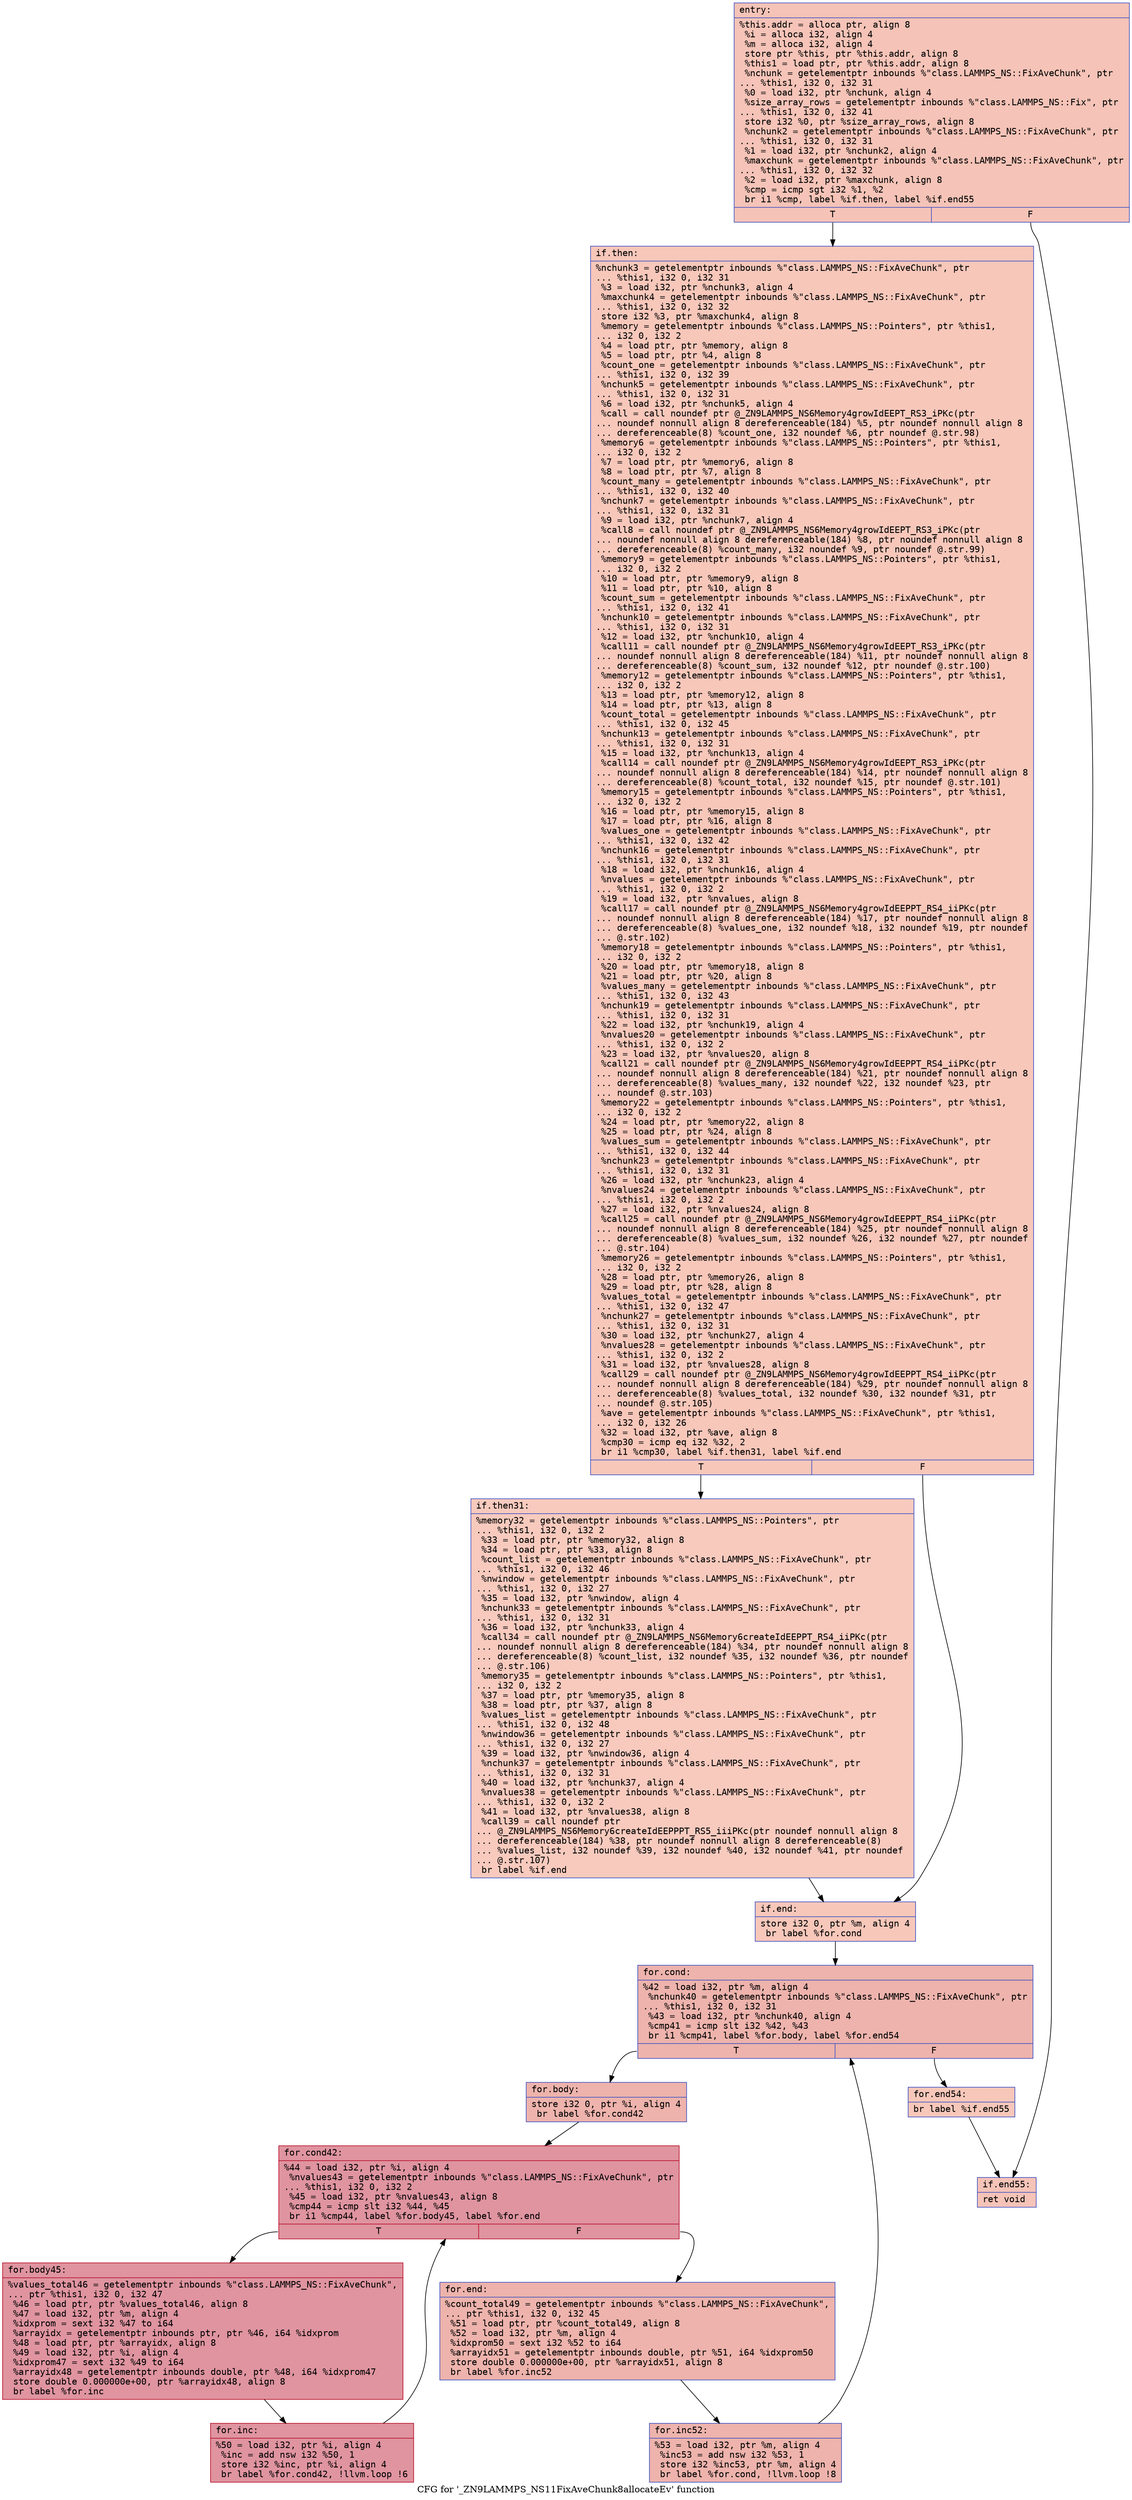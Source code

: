 digraph "CFG for '_ZN9LAMMPS_NS11FixAveChunk8allocateEv' function" {
	label="CFG for '_ZN9LAMMPS_NS11FixAveChunk8allocateEv' function";

	Node0x5612894653a0 [shape=record,color="#3d50c3ff", style=filled, fillcolor="#e8765c70" fontname="Courier",label="{entry:\l|  %this.addr = alloca ptr, align 8\l  %i = alloca i32, align 4\l  %m = alloca i32, align 4\l  store ptr %this, ptr %this.addr, align 8\l  %this1 = load ptr, ptr %this.addr, align 8\l  %nchunk = getelementptr inbounds %\"class.LAMMPS_NS::FixAveChunk\", ptr\l... %this1, i32 0, i32 31\l  %0 = load i32, ptr %nchunk, align 4\l  %size_array_rows = getelementptr inbounds %\"class.LAMMPS_NS::Fix\", ptr\l... %this1, i32 0, i32 41\l  store i32 %0, ptr %size_array_rows, align 8\l  %nchunk2 = getelementptr inbounds %\"class.LAMMPS_NS::FixAveChunk\", ptr\l... %this1, i32 0, i32 31\l  %1 = load i32, ptr %nchunk2, align 4\l  %maxchunk = getelementptr inbounds %\"class.LAMMPS_NS::FixAveChunk\", ptr\l... %this1, i32 0, i32 32\l  %2 = load i32, ptr %maxchunk, align 8\l  %cmp = icmp sgt i32 %1, %2\l  br i1 %cmp, label %if.then, label %if.end55\l|{<s0>T|<s1>F}}"];
	Node0x5612894653a0:s0 -> Node0x5612894659c0[tooltip="entry -> if.then\nProbability 50.00%" ];
	Node0x5612894653a0:s1 -> Node0x561289465a30[tooltip="entry -> if.end55\nProbability 50.00%" ];
	Node0x5612894659c0 [shape=record,color="#3d50c3ff", style=filled, fillcolor="#ec7f6370" fontname="Courier",label="{if.then:\l|  %nchunk3 = getelementptr inbounds %\"class.LAMMPS_NS::FixAveChunk\", ptr\l... %this1, i32 0, i32 31\l  %3 = load i32, ptr %nchunk3, align 4\l  %maxchunk4 = getelementptr inbounds %\"class.LAMMPS_NS::FixAveChunk\", ptr\l... %this1, i32 0, i32 32\l  store i32 %3, ptr %maxchunk4, align 8\l  %memory = getelementptr inbounds %\"class.LAMMPS_NS::Pointers\", ptr %this1,\l... i32 0, i32 2\l  %4 = load ptr, ptr %memory, align 8\l  %5 = load ptr, ptr %4, align 8\l  %count_one = getelementptr inbounds %\"class.LAMMPS_NS::FixAveChunk\", ptr\l... %this1, i32 0, i32 39\l  %nchunk5 = getelementptr inbounds %\"class.LAMMPS_NS::FixAveChunk\", ptr\l... %this1, i32 0, i32 31\l  %6 = load i32, ptr %nchunk5, align 4\l  %call = call noundef ptr @_ZN9LAMMPS_NS6Memory4growIdEEPT_RS3_iPKc(ptr\l... noundef nonnull align 8 dereferenceable(184) %5, ptr noundef nonnull align 8\l... dereferenceable(8) %count_one, i32 noundef %6, ptr noundef @.str.98)\l  %memory6 = getelementptr inbounds %\"class.LAMMPS_NS::Pointers\", ptr %this1,\l... i32 0, i32 2\l  %7 = load ptr, ptr %memory6, align 8\l  %8 = load ptr, ptr %7, align 8\l  %count_many = getelementptr inbounds %\"class.LAMMPS_NS::FixAveChunk\", ptr\l... %this1, i32 0, i32 40\l  %nchunk7 = getelementptr inbounds %\"class.LAMMPS_NS::FixAveChunk\", ptr\l... %this1, i32 0, i32 31\l  %9 = load i32, ptr %nchunk7, align 4\l  %call8 = call noundef ptr @_ZN9LAMMPS_NS6Memory4growIdEEPT_RS3_iPKc(ptr\l... noundef nonnull align 8 dereferenceable(184) %8, ptr noundef nonnull align 8\l... dereferenceable(8) %count_many, i32 noundef %9, ptr noundef @.str.99)\l  %memory9 = getelementptr inbounds %\"class.LAMMPS_NS::Pointers\", ptr %this1,\l... i32 0, i32 2\l  %10 = load ptr, ptr %memory9, align 8\l  %11 = load ptr, ptr %10, align 8\l  %count_sum = getelementptr inbounds %\"class.LAMMPS_NS::FixAveChunk\", ptr\l... %this1, i32 0, i32 41\l  %nchunk10 = getelementptr inbounds %\"class.LAMMPS_NS::FixAveChunk\", ptr\l... %this1, i32 0, i32 31\l  %12 = load i32, ptr %nchunk10, align 4\l  %call11 = call noundef ptr @_ZN9LAMMPS_NS6Memory4growIdEEPT_RS3_iPKc(ptr\l... noundef nonnull align 8 dereferenceable(184) %11, ptr noundef nonnull align 8\l... dereferenceable(8) %count_sum, i32 noundef %12, ptr noundef @.str.100)\l  %memory12 = getelementptr inbounds %\"class.LAMMPS_NS::Pointers\", ptr %this1,\l... i32 0, i32 2\l  %13 = load ptr, ptr %memory12, align 8\l  %14 = load ptr, ptr %13, align 8\l  %count_total = getelementptr inbounds %\"class.LAMMPS_NS::FixAveChunk\", ptr\l... %this1, i32 0, i32 45\l  %nchunk13 = getelementptr inbounds %\"class.LAMMPS_NS::FixAveChunk\", ptr\l... %this1, i32 0, i32 31\l  %15 = load i32, ptr %nchunk13, align 4\l  %call14 = call noundef ptr @_ZN9LAMMPS_NS6Memory4growIdEEPT_RS3_iPKc(ptr\l... noundef nonnull align 8 dereferenceable(184) %14, ptr noundef nonnull align 8\l... dereferenceable(8) %count_total, i32 noundef %15, ptr noundef @.str.101)\l  %memory15 = getelementptr inbounds %\"class.LAMMPS_NS::Pointers\", ptr %this1,\l... i32 0, i32 2\l  %16 = load ptr, ptr %memory15, align 8\l  %17 = load ptr, ptr %16, align 8\l  %values_one = getelementptr inbounds %\"class.LAMMPS_NS::FixAveChunk\", ptr\l... %this1, i32 0, i32 42\l  %nchunk16 = getelementptr inbounds %\"class.LAMMPS_NS::FixAveChunk\", ptr\l... %this1, i32 0, i32 31\l  %18 = load i32, ptr %nchunk16, align 4\l  %nvalues = getelementptr inbounds %\"class.LAMMPS_NS::FixAveChunk\", ptr\l... %this1, i32 0, i32 2\l  %19 = load i32, ptr %nvalues, align 8\l  %call17 = call noundef ptr @_ZN9LAMMPS_NS6Memory4growIdEEPPT_RS4_iiPKc(ptr\l... noundef nonnull align 8 dereferenceable(184) %17, ptr noundef nonnull align 8\l... dereferenceable(8) %values_one, i32 noundef %18, i32 noundef %19, ptr noundef\l... @.str.102)\l  %memory18 = getelementptr inbounds %\"class.LAMMPS_NS::Pointers\", ptr %this1,\l... i32 0, i32 2\l  %20 = load ptr, ptr %memory18, align 8\l  %21 = load ptr, ptr %20, align 8\l  %values_many = getelementptr inbounds %\"class.LAMMPS_NS::FixAveChunk\", ptr\l... %this1, i32 0, i32 43\l  %nchunk19 = getelementptr inbounds %\"class.LAMMPS_NS::FixAveChunk\", ptr\l... %this1, i32 0, i32 31\l  %22 = load i32, ptr %nchunk19, align 4\l  %nvalues20 = getelementptr inbounds %\"class.LAMMPS_NS::FixAveChunk\", ptr\l... %this1, i32 0, i32 2\l  %23 = load i32, ptr %nvalues20, align 8\l  %call21 = call noundef ptr @_ZN9LAMMPS_NS6Memory4growIdEEPPT_RS4_iiPKc(ptr\l... noundef nonnull align 8 dereferenceable(184) %21, ptr noundef nonnull align 8\l... dereferenceable(8) %values_many, i32 noundef %22, i32 noundef %23, ptr\l... noundef @.str.103)\l  %memory22 = getelementptr inbounds %\"class.LAMMPS_NS::Pointers\", ptr %this1,\l... i32 0, i32 2\l  %24 = load ptr, ptr %memory22, align 8\l  %25 = load ptr, ptr %24, align 8\l  %values_sum = getelementptr inbounds %\"class.LAMMPS_NS::FixAveChunk\", ptr\l... %this1, i32 0, i32 44\l  %nchunk23 = getelementptr inbounds %\"class.LAMMPS_NS::FixAveChunk\", ptr\l... %this1, i32 0, i32 31\l  %26 = load i32, ptr %nchunk23, align 4\l  %nvalues24 = getelementptr inbounds %\"class.LAMMPS_NS::FixAveChunk\", ptr\l... %this1, i32 0, i32 2\l  %27 = load i32, ptr %nvalues24, align 8\l  %call25 = call noundef ptr @_ZN9LAMMPS_NS6Memory4growIdEEPPT_RS4_iiPKc(ptr\l... noundef nonnull align 8 dereferenceable(184) %25, ptr noundef nonnull align 8\l... dereferenceable(8) %values_sum, i32 noundef %26, i32 noundef %27, ptr noundef\l... @.str.104)\l  %memory26 = getelementptr inbounds %\"class.LAMMPS_NS::Pointers\", ptr %this1,\l... i32 0, i32 2\l  %28 = load ptr, ptr %memory26, align 8\l  %29 = load ptr, ptr %28, align 8\l  %values_total = getelementptr inbounds %\"class.LAMMPS_NS::FixAveChunk\", ptr\l... %this1, i32 0, i32 47\l  %nchunk27 = getelementptr inbounds %\"class.LAMMPS_NS::FixAveChunk\", ptr\l... %this1, i32 0, i32 31\l  %30 = load i32, ptr %nchunk27, align 4\l  %nvalues28 = getelementptr inbounds %\"class.LAMMPS_NS::FixAveChunk\", ptr\l... %this1, i32 0, i32 2\l  %31 = load i32, ptr %nvalues28, align 8\l  %call29 = call noundef ptr @_ZN9LAMMPS_NS6Memory4growIdEEPPT_RS4_iiPKc(ptr\l... noundef nonnull align 8 dereferenceable(184) %29, ptr noundef nonnull align 8\l... dereferenceable(8) %values_total, i32 noundef %30, i32 noundef %31, ptr\l... noundef @.str.105)\l  %ave = getelementptr inbounds %\"class.LAMMPS_NS::FixAveChunk\", ptr %this1,\l... i32 0, i32 26\l  %32 = load i32, ptr %ave, align 8\l  %cmp30 = icmp eq i32 %32, 2\l  br i1 %cmp30, label %if.then31, label %if.end\l|{<s0>T|<s1>F}}"];
	Node0x5612894659c0:s0 -> Node0x561289467110[tooltip="if.then -> if.then31\nProbability 50.00%" ];
	Node0x5612894659c0:s1 -> Node0x561289469950[tooltip="if.then -> if.end\nProbability 50.00%" ];
	Node0x561289467110 [shape=record,color="#3d50c3ff", style=filled, fillcolor="#ef886b70" fontname="Courier",label="{if.then31:\l|  %memory32 = getelementptr inbounds %\"class.LAMMPS_NS::Pointers\", ptr\l... %this1, i32 0, i32 2\l  %33 = load ptr, ptr %memory32, align 8\l  %34 = load ptr, ptr %33, align 8\l  %count_list = getelementptr inbounds %\"class.LAMMPS_NS::FixAveChunk\", ptr\l... %this1, i32 0, i32 46\l  %nwindow = getelementptr inbounds %\"class.LAMMPS_NS::FixAveChunk\", ptr\l... %this1, i32 0, i32 27\l  %35 = load i32, ptr %nwindow, align 4\l  %nchunk33 = getelementptr inbounds %\"class.LAMMPS_NS::FixAveChunk\", ptr\l... %this1, i32 0, i32 31\l  %36 = load i32, ptr %nchunk33, align 4\l  %call34 = call noundef ptr @_ZN9LAMMPS_NS6Memory6createIdEEPPT_RS4_iiPKc(ptr\l... noundef nonnull align 8 dereferenceable(184) %34, ptr noundef nonnull align 8\l... dereferenceable(8) %count_list, i32 noundef %35, i32 noundef %36, ptr noundef\l... @.str.106)\l  %memory35 = getelementptr inbounds %\"class.LAMMPS_NS::Pointers\", ptr %this1,\l... i32 0, i32 2\l  %37 = load ptr, ptr %memory35, align 8\l  %38 = load ptr, ptr %37, align 8\l  %values_list = getelementptr inbounds %\"class.LAMMPS_NS::FixAveChunk\", ptr\l... %this1, i32 0, i32 48\l  %nwindow36 = getelementptr inbounds %\"class.LAMMPS_NS::FixAveChunk\", ptr\l... %this1, i32 0, i32 27\l  %39 = load i32, ptr %nwindow36, align 4\l  %nchunk37 = getelementptr inbounds %\"class.LAMMPS_NS::FixAveChunk\", ptr\l... %this1, i32 0, i32 31\l  %40 = load i32, ptr %nchunk37, align 4\l  %nvalues38 = getelementptr inbounds %\"class.LAMMPS_NS::FixAveChunk\", ptr\l... %this1, i32 0, i32 2\l  %41 = load i32, ptr %nvalues38, align 8\l  %call39 = call noundef ptr\l... @_ZN9LAMMPS_NS6Memory6createIdEEPPPT_RS5_iiiPKc(ptr noundef nonnull align 8\l... dereferenceable(184) %38, ptr noundef nonnull align 8 dereferenceable(8)\l... %values_list, i32 noundef %39, i32 noundef %40, i32 noundef %41, ptr noundef\l... @.str.107)\l  br label %if.end\l}"];
	Node0x561289467110 -> Node0x561289469950[tooltip="if.then31 -> if.end\nProbability 100.00%" ];
	Node0x561289469950 [shape=record,color="#3d50c3ff", style=filled, fillcolor="#ec7f6370" fontname="Courier",label="{if.end:\l|  store i32 0, ptr %m, align 4\l  br label %for.cond\l}"];
	Node0x561289469950 -> Node0x56128946acc0[tooltip="if.end -> for.cond\nProbability 100.00%" ];
	Node0x56128946acc0 [shape=record,color="#3d50c3ff", style=filled, fillcolor="#d6524470" fontname="Courier",label="{for.cond:\l|  %42 = load i32, ptr %m, align 4\l  %nchunk40 = getelementptr inbounds %\"class.LAMMPS_NS::FixAveChunk\", ptr\l... %this1, i32 0, i32 31\l  %43 = load i32, ptr %nchunk40, align 4\l  %cmp41 = icmp slt i32 %42, %43\l  br i1 %cmp41, label %for.body, label %for.end54\l|{<s0>T|<s1>F}}"];
	Node0x56128946acc0:s0 -> Node0x56128946af90[tooltip="for.cond -> for.body\nProbability 96.88%" ];
	Node0x56128946acc0:s1 -> Node0x56128946b010[tooltip="for.cond -> for.end54\nProbability 3.12%" ];
	Node0x56128946af90 [shape=record,color="#3d50c3ff", style=filled, fillcolor="#d6524470" fontname="Courier",label="{for.body:\l|  store i32 0, ptr %i, align 4\l  br label %for.cond42\l}"];
	Node0x56128946af90 -> Node0x56128946b1e0[tooltip="for.body -> for.cond42\nProbability 100.00%" ];
	Node0x56128946b1e0 [shape=record,color="#b70d28ff", style=filled, fillcolor="#b70d2870" fontname="Courier",label="{for.cond42:\l|  %44 = load i32, ptr %i, align 4\l  %nvalues43 = getelementptr inbounds %\"class.LAMMPS_NS::FixAveChunk\", ptr\l... %this1, i32 0, i32 2\l  %45 = load i32, ptr %nvalues43, align 8\l  %cmp44 = icmp slt i32 %44, %45\l  br i1 %cmp44, label %for.body45, label %for.end\l|{<s0>T|<s1>F}}"];
	Node0x56128946b1e0:s0 -> Node0x56128946b500[tooltip="for.cond42 -> for.body45\nProbability 96.88%" ];
	Node0x56128946b1e0:s1 -> Node0x56128946b580[tooltip="for.cond42 -> for.end\nProbability 3.12%" ];
	Node0x56128946b500 [shape=record,color="#b70d28ff", style=filled, fillcolor="#b70d2870" fontname="Courier",label="{for.body45:\l|  %values_total46 = getelementptr inbounds %\"class.LAMMPS_NS::FixAveChunk\",\l... ptr %this1, i32 0, i32 47\l  %46 = load ptr, ptr %values_total46, align 8\l  %47 = load i32, ptr %m, align 4\l  %idxprom = sext i32 %47 to i64\l  %arrayidx = getelementptr inbounds ptr, ptr %46, i64 %idxprom\l  %48 = load ptr, ptr %arrayidx, align 8\l  %49 = load i32, ptr %i, align 4\l  %idxprom47 = sext i32 %49 to i64\l  %arrayidx48 = getelementptr inbounds double, ptr %48, i64 %idxprom47\l  store double 0.000000e+00, ptr %arrayidx48, align 8\l  br label %for.inc\l}"];
	Node0x56128946b500 -> Node0x56128946c510[tooltip="for.body45 -> for.inc\nProbability 100.00%" ];
	Node0x56128946c510 [shape=record,color="#b70d28ff", style=filled, fillcolor="#b70d2870" fontname="Courier",label="{for.inc:\l|  %50 = load i32, ptr %i, align 4\l  %inc = add nsw i32 %50, 1\l  store i32 %inc, ptr %i, align 4\l  br label %for.cond42, !llvm.loop !6\l}"];
	Node0x56128946c510 -> Node0x56128946b1e0[tooltip="for.inc -> for.cond42\nProbability 100.00%" ];
	Node0x56128946b580 [shape=record,color="#3d50c3ff", style=filled, fillcolor="#d6524470" fontname="Courier",label="{for.end:\l|  %count_total49 = getelementptr inbounds %\"class.LAMMPS_NS::FixAveChunk\",\l... ptr %this1, i32 0, i32 45\l  %51 = load ptr, ptr %count_total49, align 8\l  %52 = load i32, ptr %m, align 4\l  %idxprom50 = sext i32 %52 to i64\l  %arrayidx51 = getelementptr inbounds double, ptr %51, i64 %idxprom50\l  store double 0.000000e+00, ptr %arrayidx51, align 8\l  br label %for.inc52\l}"];
	Node0x56128946b580 -> Node0x56128946cd40[tooltip="for.end -> for.inc52\nProbability 100.00%" ];
	Node0x56128946cd40 [shape=record,color="#3d50c3ff", style=filled, fillcolor="#d6524470" fontname="Courier",label="{for.inc52:\l|  %53 = load i32, ptr %m, align 4\l  %inc53 = add nsw i32 %53, 1\l  store i32 %inc53, ptr %m, align 4\l  br label %for.cond, !llvm.loop !8\l}"];
	Node0x56128946cd40 -> Node0x56128946acc0[tooltip="for.inc52 -> for.cond\nProbability 100.00%" ];
	Node0x56128946b010 [shape=record,color="#3d50c3ff", style=filled, fillcolor="#ec7f6370" fontname="Courier",label="{for.end54:\l|  br label %if.end55\l}"];
	Node0x56128946b010 -> Node0x561289465a30[tooltip="for.end54 -> if.end55\nProbability 100.00%" ];
	Node0x561289465a30 [shape=record,color="#3d50c3ff", style=filled, fillcolor="#e8765c70" fontname="Courier",label="{if.end55:\l|  ret void\l}"];
}
